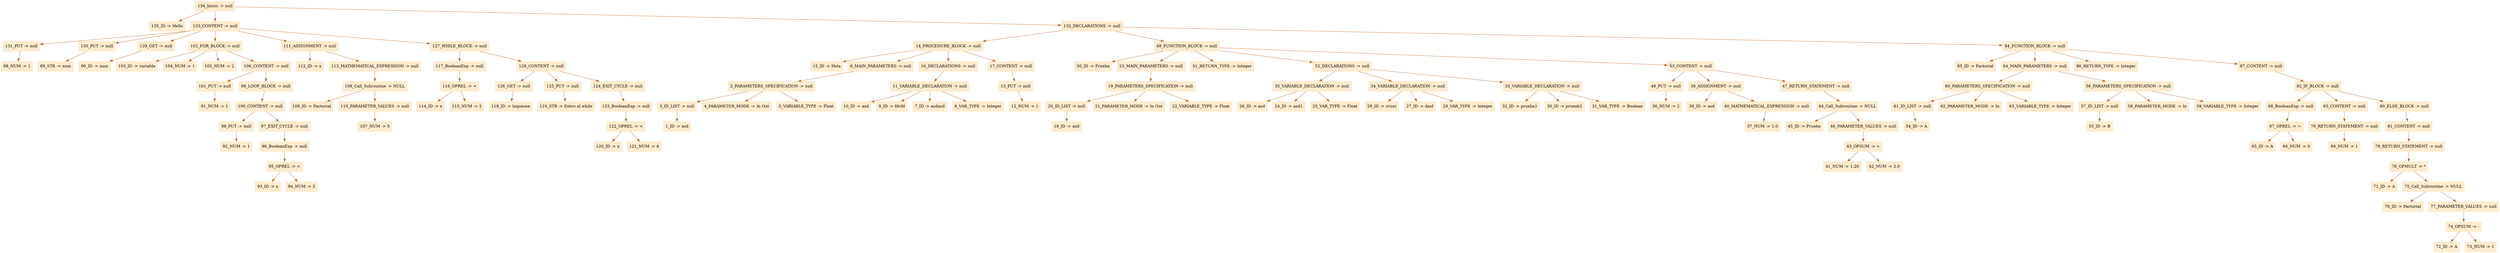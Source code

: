 digraph G {node[shape=box, style=filled, color=blanchedalmond]; edge[color=chocolate3];rankdir=UD 

"134_Inicio -> null"->"135_ID -> Hello"
"134_Inicio -> null"->"133_CONTENT -> null"
"133_CONTENT -> null"->"131_PUT -> null"
"131_PUT -> null"->"88_NUM -> 1"
"133_CONTENT -> null"->"130_PUT -> null"
"130_PUT -> null"->"89_STR -> num"
"133_CONTENT -> null"->"129_GET -> null"
"129_GET -> null"->"90_ID -> num"
"133_CONTENT -> null"->"102_FOR_BLOCK -> null"
"102_FOR_BLOCK -> null"->"103_ID -> variable"
"102_FOR_BLOCK -> null"->"104_NUM -> 1"
"102_FOR_BLOCK -> null"->"105_NUM -> 2"
"102_FOR_BLOCK -> null"->"106_CONTENT -> null"
"106_CONTENT -> null"->"101_PUT -> null"
"101_PUT -> null"->"91_NUM -> 1"
"106_CONTENT -> null"->"99_LOOP_BLOCK -> null"
"99_LOOP_BLOCK -> null"->"100_CONTENT -> null"
"100_CONTENT -> null"->"98_PUT -> null"
"98_PUT -> null"->"92_NUM -> 1"
"100_CONTENT -> null"->"97_EXIT_CYCLE -> null"
"97_EXIT_CYCLE -> null"->"96_BooleanExp -> null"
"96_BooleanExp -> null"->"95_OPREL -> <"
"95_OPREL -> <"->"93_ID -> x"
"95_OPREL -> <"->"94_NUM -> 2"
"133_CONTENT -> null"->"111_ASSIGNMENT -> null"
"111_ASSIGNMENT -> null"->"112_ID -> x"
"111_ASSIGNMENT -> null"->"113_MATHEMATICAL_EXPRESSION -> null"
"113_MATHEMATICAL_EXPRESSION -> null"->"108_Call_Subroutine -> NULL"
"108_Call_Subroutine -> NULL"->"109_ID -> Factorial"
"108_Call_Subroutine -> NULL"->"110_PARAMETER_VALUES -> null"
"110_PARAMETER_VALUES -> null"->"107_NUM -> 5"
"133_CONTENT -> null"->"127_WHILE_BLOCK -> null"
"127_WHILE_BLOCK -> null"->"117_BooleanExp -> null"
"117_BooleanExp -> null"->"116_OPREL -> <"
"116_OPREL -> <"->"114_ID -> x"
"116_OPREL -> <"->"115_NUM -> 2"
"127_WHILE_BLOCK -> null"->"128_CONTENT -> null"
"128_CONTENT -> null"->"126_GET -> null"
"126_GET -> null"->"118_ID -> loquesea"
"128_CONTENT -> null"->"125_PUT -> null"
"125_PUT -> null"->"119_STR -> Entro al while"
"128_CONTENT -> null"->"124_EXIT_CYCLE -> null"
"124_EXIT_CYCLE -> null"->"123_BooleanExp -> null"
"123_BooleanExp -> null"->"122_OPREL -> <"
"122_OPREL -> <"->"120_ID -> x"
"122_OPREL -> <"->"121_NUM -> 4"
"134_Inicio -> null"->"132_DECLARATIONS -> null"
"132_DECLARATIONS -> null"->"14_PROCEDURE_BLOCK -> null"
"14_PROCEDURE_BLOCK -> null"->"15_ID -> Hola"
"14_PROCEDURE_BLOCK -> null"->"6_MAIN_PARAMETERS -> null"
"6_MAIN_PARAMETERS -> null"->"2_PARAMETERS_SPECIFICATION -> null"
"2_PARAMETERS_SPECIFICATION -> null"->"3_ID_LIST -> null"
"3_ID_LIST -> null"->"1_ID -> asd"
"2_PARAMETERS_SPECIFICATION -> null"->"4_PARAMETER_MODE -> In Out"
"2_PARAMETERS_SPECIFICATION -> null"->"5_VARIABLE_TYPE -> Float"
"14_PROCEDURE_BLOCK -> null"->"16_DECLARATIONS -> null"
"16_DECLARATIONS -> null"->"11_VARIABLE_DECLARATION -> null"
"11_VARIABLE_DECLARATION -> null"->"10_ID -> asd"
"11_VARIABLE_DECLARATION -> null"->"9_ID -> fdvfd"
"11_VARIABLE_DECLARATION -> null"->"7_ID -> asdasd"
"11_VARIABLE_DECLARATION -> null"->"8_VAR_TYPE -> Integer"
"14_PROCEDURE_BLOCK -> null"->"17_CONTENT -> null"
"17_CONTENT -> null"->"13_PUT -> null"
"13_PUT -> null"->"12_NUM -> 1"
"132_DECLARATIONS -> null"->"49_FUNCTION_BLOCK -> null"
"49_FUNCTION_BLOCK -> null"->"50_ID -> Prueba"
"49_FUNCTION_BLOCK -> null"->"23_MAIN_PARAMETERS -> null"
"23_MAIN_PARAMETERS -> null"->"19_PARAMETERS_SPECIFICATION -> null"
"19_PARAMETERS_SPECIFICATION -> null"->"20_ID_LIST -> null"
"20_ID_LIST -> null"->"18_ID -> asd"
"19_PARAMETERS_SPECIFICATION -> null"->"21_PARAMETER_MODE -> In Out"
"19_PARAMETERS_SPECIFICATION -> null"->"22_VARIABLE_TYPE -> Float"
"49_FUNCTION_BLOCK -> null"->"51_RETURN_TYPE -> Integer"
"49_FUNCTION_BLOCK -> null"->"52_DECLARATIONS -> null"
"52_DECLARATIONS -> null"->"35_VARIABLE_DECLARATION -> null"
"35_VARIABLE_DECLARATION -> null"->"26_ID -> asd"
"35_VARIABLE_DECLARATION -> null"->"24_ID -> asd1"
"35_VARIABLE_DECLARATION -> null"->"25_VAR_TYPE -> Float"
"52_DECLARATIONS -> null"->"34_VARIABLE_DECLARATION -> null"
"34_VARIABLE_DECLARATION -> null"->"29_ID -> cvzzc"
"34_VARIABLE_DECLARATION -> null"->"27_ID -> dasf"
"34_VARIABLE_DECLARATION -> null"->"28_VAR_TYPE -> Integer"
"52_DECLARATIONS -> null"->"33_VARIABLE_DECLARATION -> null"
"33_VARIABLE_DECLARATION -> null"->"32_ID -> prueba1"
"33_VARIABLE_DECLARATION -> null"->"30_ID -> prueab2"
"33_VARIABLE_DECLARATION -> null"->"31_VAR_TYPE -> Boolean"
"49_FUNCTION_BLOCK -> null"->"53_CONTENT -> null"
"53_CONTENT -> null"->"48_PUT -> null"
"48_PUT -> null"->"36_NUM -> 2"
"53_CONTENT -> null"->"38_ASSIGNMENT -> null"
"38_ASSIGNMENT -> null"->"39_ID -> asd"
"38_ASSIGNMENT -> null"->"40_MATHEMATICAL_EXPRESSION -> null"
"40_MATHEMATICAL_EXPRESSION -> null"->"37_NUM -> 1.0"
"53_CONTENT -> null"->"47_RETURN_STATEMENT -> null"
"47_RETURN_STATEMENT -> null"->"44_Call_Subroutine -> NULL"
"44_Call_Subroutine -> NULL"->"45_ID -> Prueba"
"44_Call_Subroutine -> NULL"->"46_PARAMETER_VALUES -> null"
"46_PARAMETER_VALUES -> null"->"43_OPSUM -> +"
"43_OPSUM -> +"->"41_NUM -> 1.20"
"43_OPSUM -> +"->"42_NUM -> 2.0"
"132_DECLARATIONS -> null"->"84_FUNCTION_BLOCK -> null"
"84_FUNCTION_BLOCK -> null"->"85_ID -> Factorial"
"84_FUNCTION_BLOCK -> null"->"64_MAIN_PARAMETERS -> null"
"64_MAIN_PARAMETERS -> null"->"60_PARAMETERS_SPECIFICATION -> null"
"60_PARAMETERS_SPECIFICATION -> null"->"61_ID_LIST -> null"
"61_ID_LIST -> null"->"54_ID -> A"
"60_PARAMETERS_SPECIFICATION -> null"->"62_PARAMETER_MODE -> In"
"60_PARAMETERS_SPECIFICATION -> null"->"63_VARIABLE_TYPE -> Integer"
"64_MAIN_PARAMETERS -> null"->"56_PARAMETERS_SPECIFICATION -> null"
"56_PARAMETERS_SPECIFICATION -> null"->"57_ID_LIST -> null"
"57_ID_LIST -> null"->"55_ID -> B"
"56_PARAMETERS_SPECIFICATION -> null"->"58_PARAMETER_MODE -> In"
"56_PARAMETERS_SPECIFICATION -> null"->"59_VARIABLE_TYPE -> Integer"
"84_FUNCTION_BLOCK -> null"->"86_RETURN_TYPE -> Integer"
"84_FUNCTION_BLOCK -> null"->"87_CONTENT -> null"
"87_CONTENT -> null"->"82_IF_BLOCK -> null"
"82_IF_BLOCK -> null"->"68_BooleanExp -> null"
"68_BooleanExp -> null"->"67_OPREL -> ="
"67_OPREL -> ="->"65_ID -> A"
"67_OPREL -> ="->"66_NUM -> 0"
"82_IF_BLOCK -> null"->"83_CONTENT -> null"
"83_CONTENT -> null"->"70_RETURN_STATEMENT -> null"
"70_RETURN_STATEMENT -> null"->"69_NUM -> 1"
"82_IF_BLOCK -> null"->"80_ELSE_BLOCK -> null"
"80_ELSE_BLOCK -> null"->"81_CONTENT -> null"
"81_CONTENT -> null"->"79_RETURN_STATEMENT -> null"
"79_RETURN_STATEMENT -> null"->"78_OPMULT -> *"
"78_OPMULT -> *"->"71_ID -> A"
"78_OPMULT -> *"->"75_Call_Subroutine -> NULL"
"75_Call_Subroutine -> NULL"->"76_ID -> Factorial"
"75_Call_Subroutine -> NULL"->"77_PARAMETER_VALUES -> null"
"77_PARAMETER_VALUES -> null"->"74_OPSUM -> -"
"74_OPSUM -> -"->"72_ID -> A"
"74_OPSUM -> -"->"73_NUM -> 1"


}
